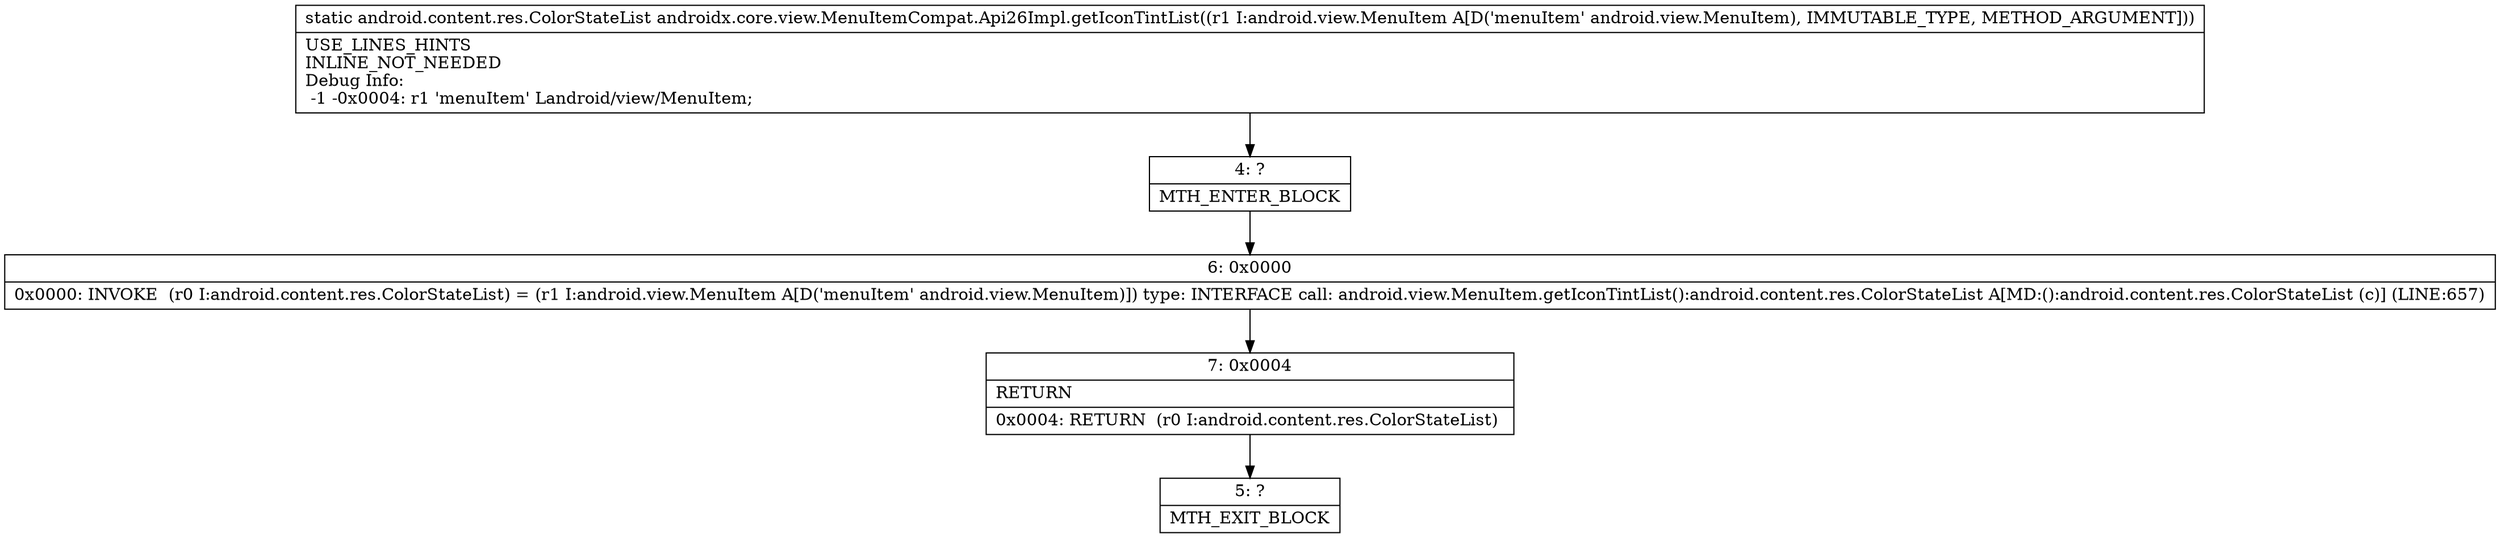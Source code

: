 digraph "CFG forandroidx.core.view.MenuItemCompat.Api26Impl.getIconTintList(Landroid\/view\/MenuItem;)Landroid\/content\/res\/ColorStateList;" {
Node_4 [shape=record,label="{4\:\ ?|MTH_ENTER_BLOCK\l}"];
Node_6 [shape=record,label="{6\:\ 0x0000|0x0000: INVOKE  (r0 I:android.content.res.ColorStateList) = (r1 I:android.view.MenuItem A[D('menuItem' android.view.MenuItem)]) type: INTERFACE call: android.view.MenuItem.getIconTintList():android.content.res.ColorStateList A[MD:():android.content.res.ColorStateList (c)] (LINE:657)\l}"];
Node_7 [shape=record,label="{7\:\ 0x0004|RETURN\l|0x0004: RETURN  (r0 I:android.content.res.ColorStateList) \l}"];
Node_5 [shape=record,label="{5\:\ ?|MTH_EXIT_BLOCK\l}"];
MethodNode[shape=record,label="{static android.content.res.ColorStateList androidx.core.view.MenuItemCompat.Api26Impl.getIconTintList((r1 I:android.view.MenuItem A[D('menuItem' android.view.MenuItem), IMMUTABLE_TYPE, METHOD_ARGUMENT]))  | USE_LINES_HINTS\lINLINE_NOT_NEEDED\lDebug Info:\l  \-1 \-0x0004: r1 'menuItem' Landroid\/view\/MenuItem;\l}"];
MethodNode -> Node_4;Node_4 -> Node_6;
Node_6 -> Node_7;
Node_7 -> Node_5;
}


